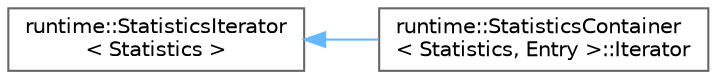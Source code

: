 digraph "Graphical Class Hierarchy"
{
 // LATEX_PDF_SIZE
  bgcolor="transparent";
  edge [fontname=Helvetica,fontsize=10,labelfontname=Helvetica,labelfontsize=10];
  node [fontname=Helvetica,fontsize=10,shape=box,height=0.2,width=0.4];
  rankdir="LR";
  Node0 [id="Node000000",label="runtime::StatisticsIterator\l\< Statistics \>",height=0.2,width=0.4,color="grey40", fillcolor="white", style="filled",URL="$df/d9f/classruntime_1_1StatisticsIterator.html",tooltip=" "];
  Node0 -> Node1 [id="edge156_Node000000_Node000001",dir="back",color="steelblue1",style="solid",tooltip=" "];
  Node1 [id="Node000001",label="runtime::StatisticsContainer\l\< Statistics, Entry \>::Iterator",height=0.2,width=0.4,color="grey40", fillcolor="white", style="filled",URL="$d8/d15/classruntime_1_1StatisticsContainer_1_1Iterator.html",tooltip=" "];
}
